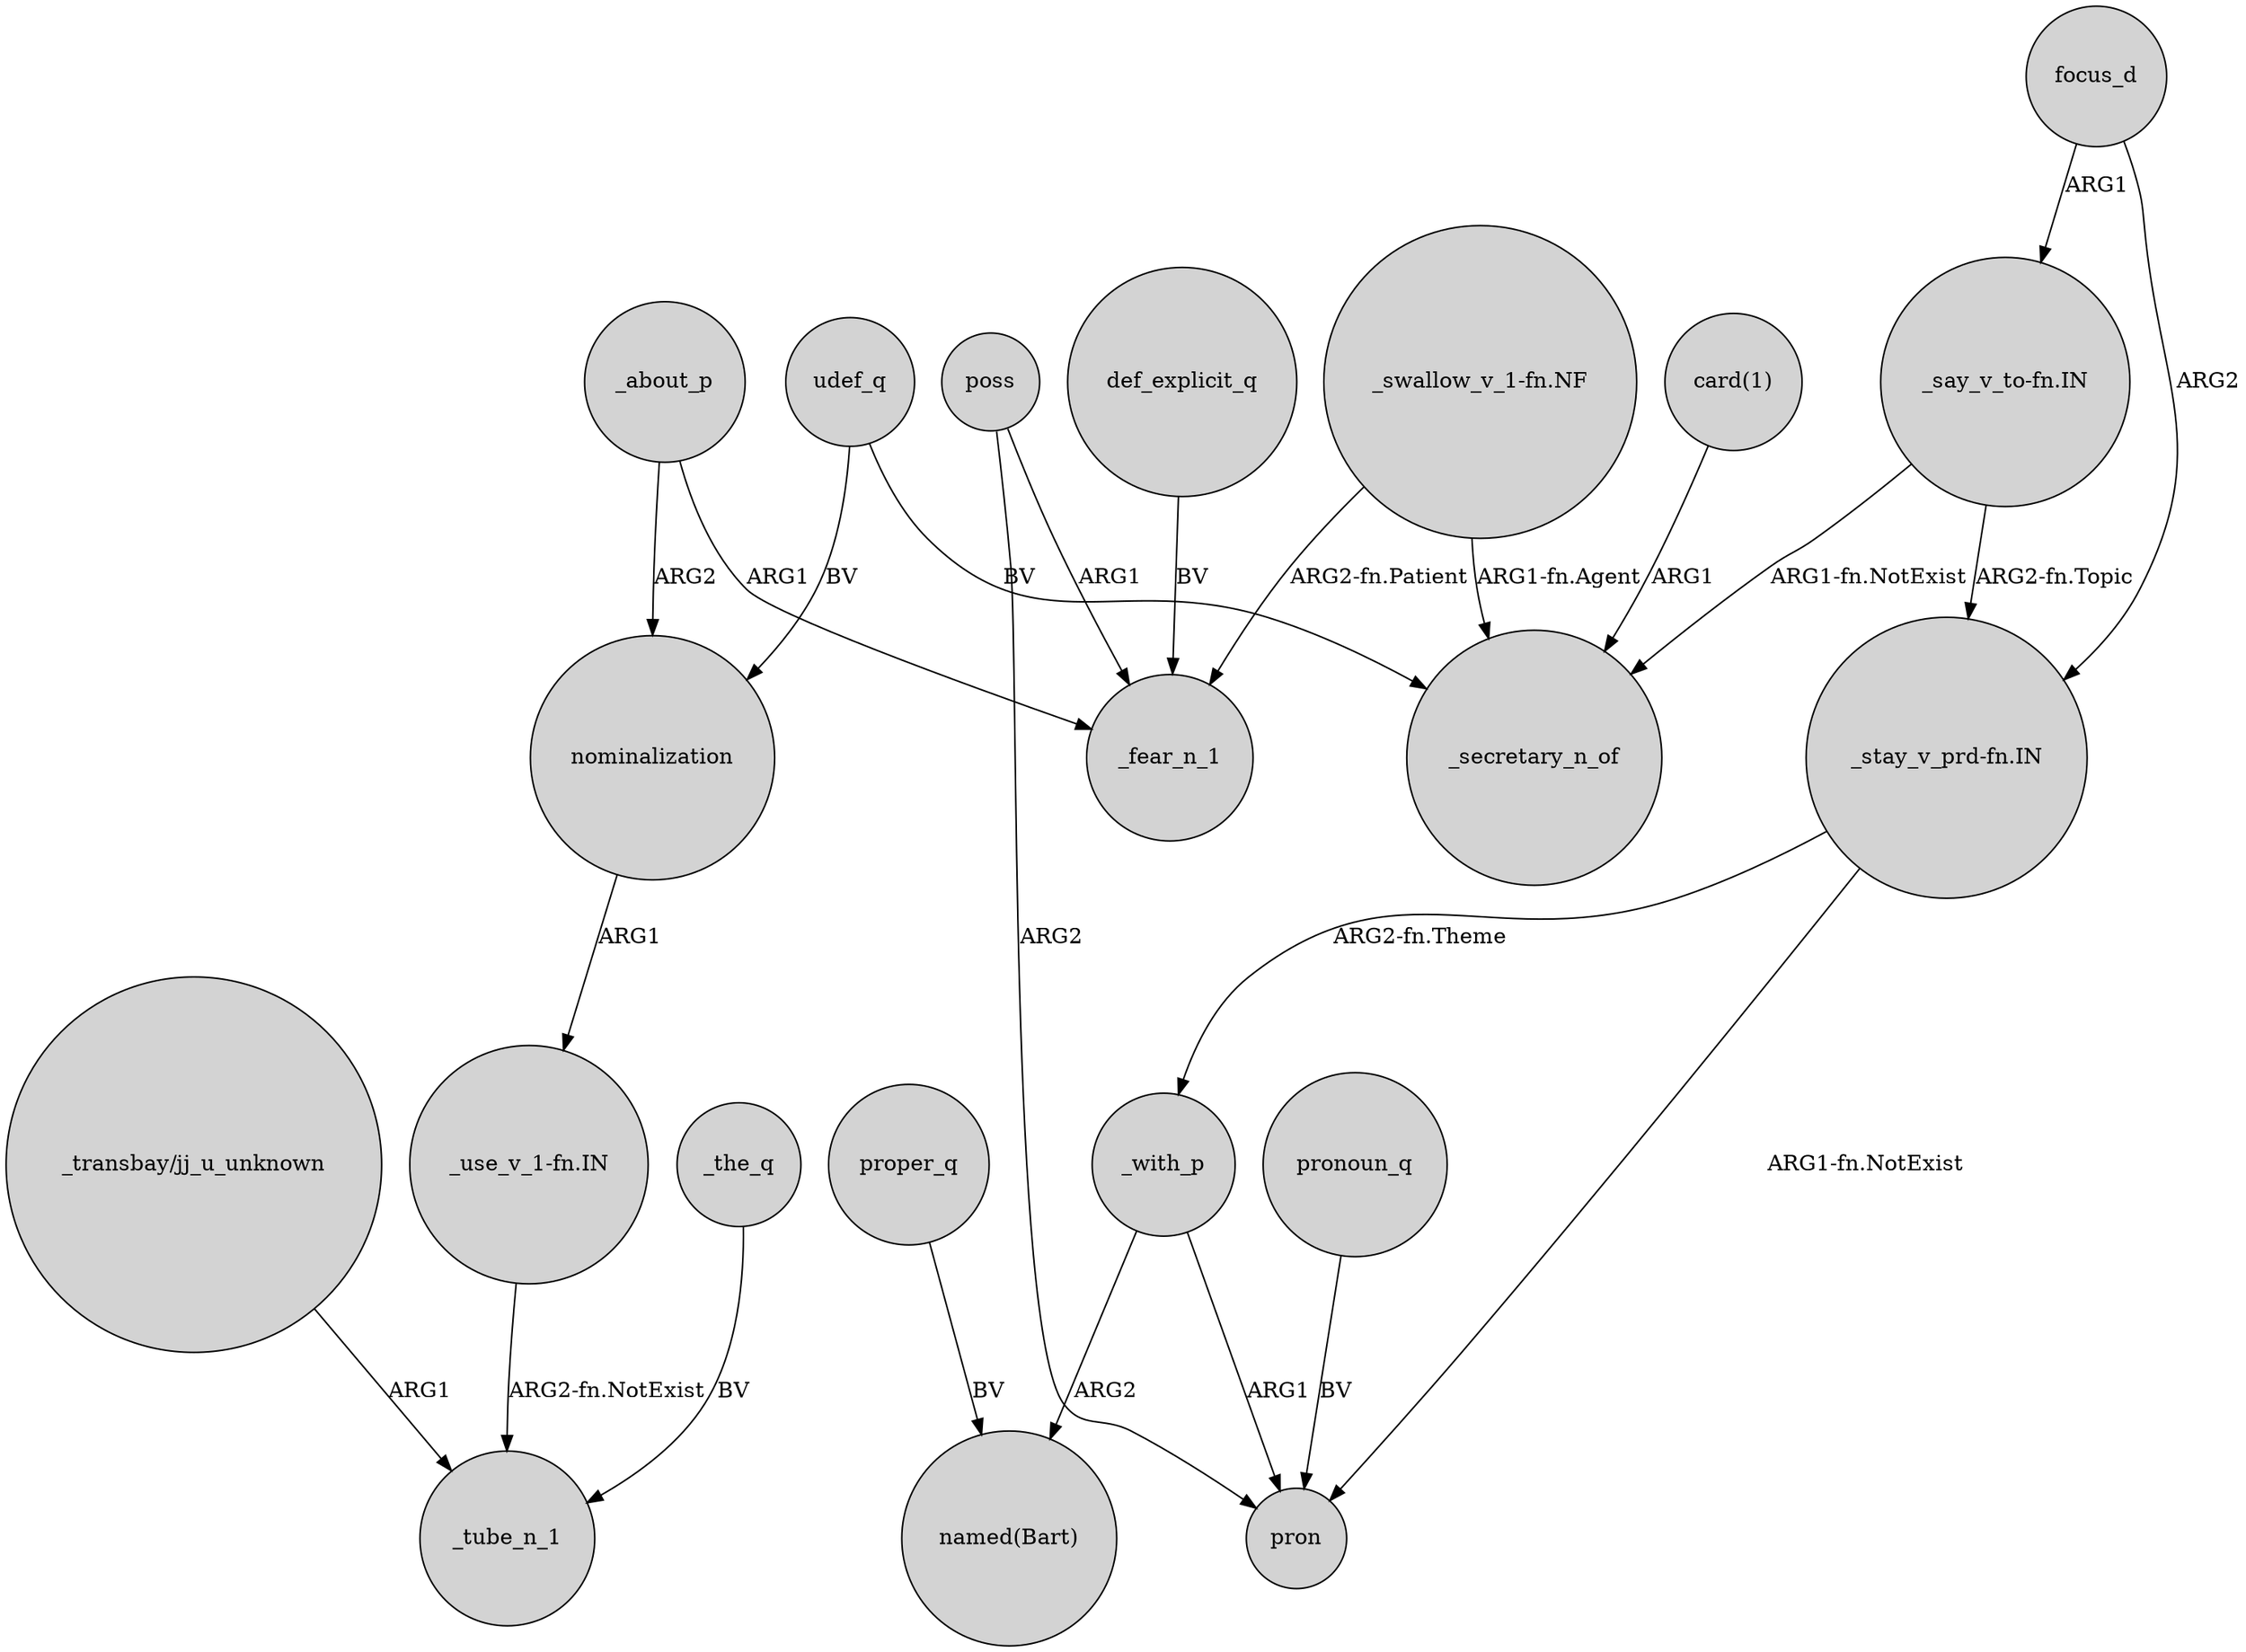 digraph {
	node [shape=circle style=filled]
	udef_q -> _secretary_n_of [label=BV]
	poss -> pron [label=ARG2]
	_with_p -> "named(Bart)" [label=ARG2]
	_about_p -> nominalization [label=ARG2]
	"_stay_v_prd-fn.IN" -> _with_p [label="ARG2-fn.Theme"]
	"_stay_v_prd-fn.IN" -> pron [label="ARG1-fn.NotExist"]
	def_explicit_q -> _fear_n_1 [label=BV]
	nominalization -> "_use_v_1-fn.IN" [label=ARG1]
	_with_p -> pron [label=ARG1]
	"_say_v_to-fn.IN" -> _secretary_n_of [label="ARG1-fn.NotExist"]
	poss -> _fear_n_1 [label=ARG1]
	"card(1)" -> _secretary_n_of [label=ARG1]
	"_transbay/jj_u_unknown" -> _tube_n_1 [label=ARG1]
	pronoun_q -> pron [label=BV]
	_the_q -> _tube_n_1 [label=BV]
	focus_d -> "_stay_v_prd-fn.IN" [label=ARG2]
	"_say_v_to-fn.IN" -> "_stay_v_prd-fn.IN" [label="ARG2-fn.Topic"]
	"_use_v_1-fn.IN" -> _tube_n_1 [label="ARG2-fn.NotExist"]
	udef_q -> nominalization [label=BV]
	"_swallow_v_1-fn.NF" -> _fear_n_1 [label="ARG2-fn.Patient"]
	"_swallow_v_1-fn.NF" -> _secretary_n_of [label="ARG1-fn.Agent"]
	_about_p -> _fear_n_1 [label=ARG1]
	proper_q -> "named(Bart)" [label=BV]
	focus_d -> "_say_v_to-fn.IN" [label=ARG1]
}
